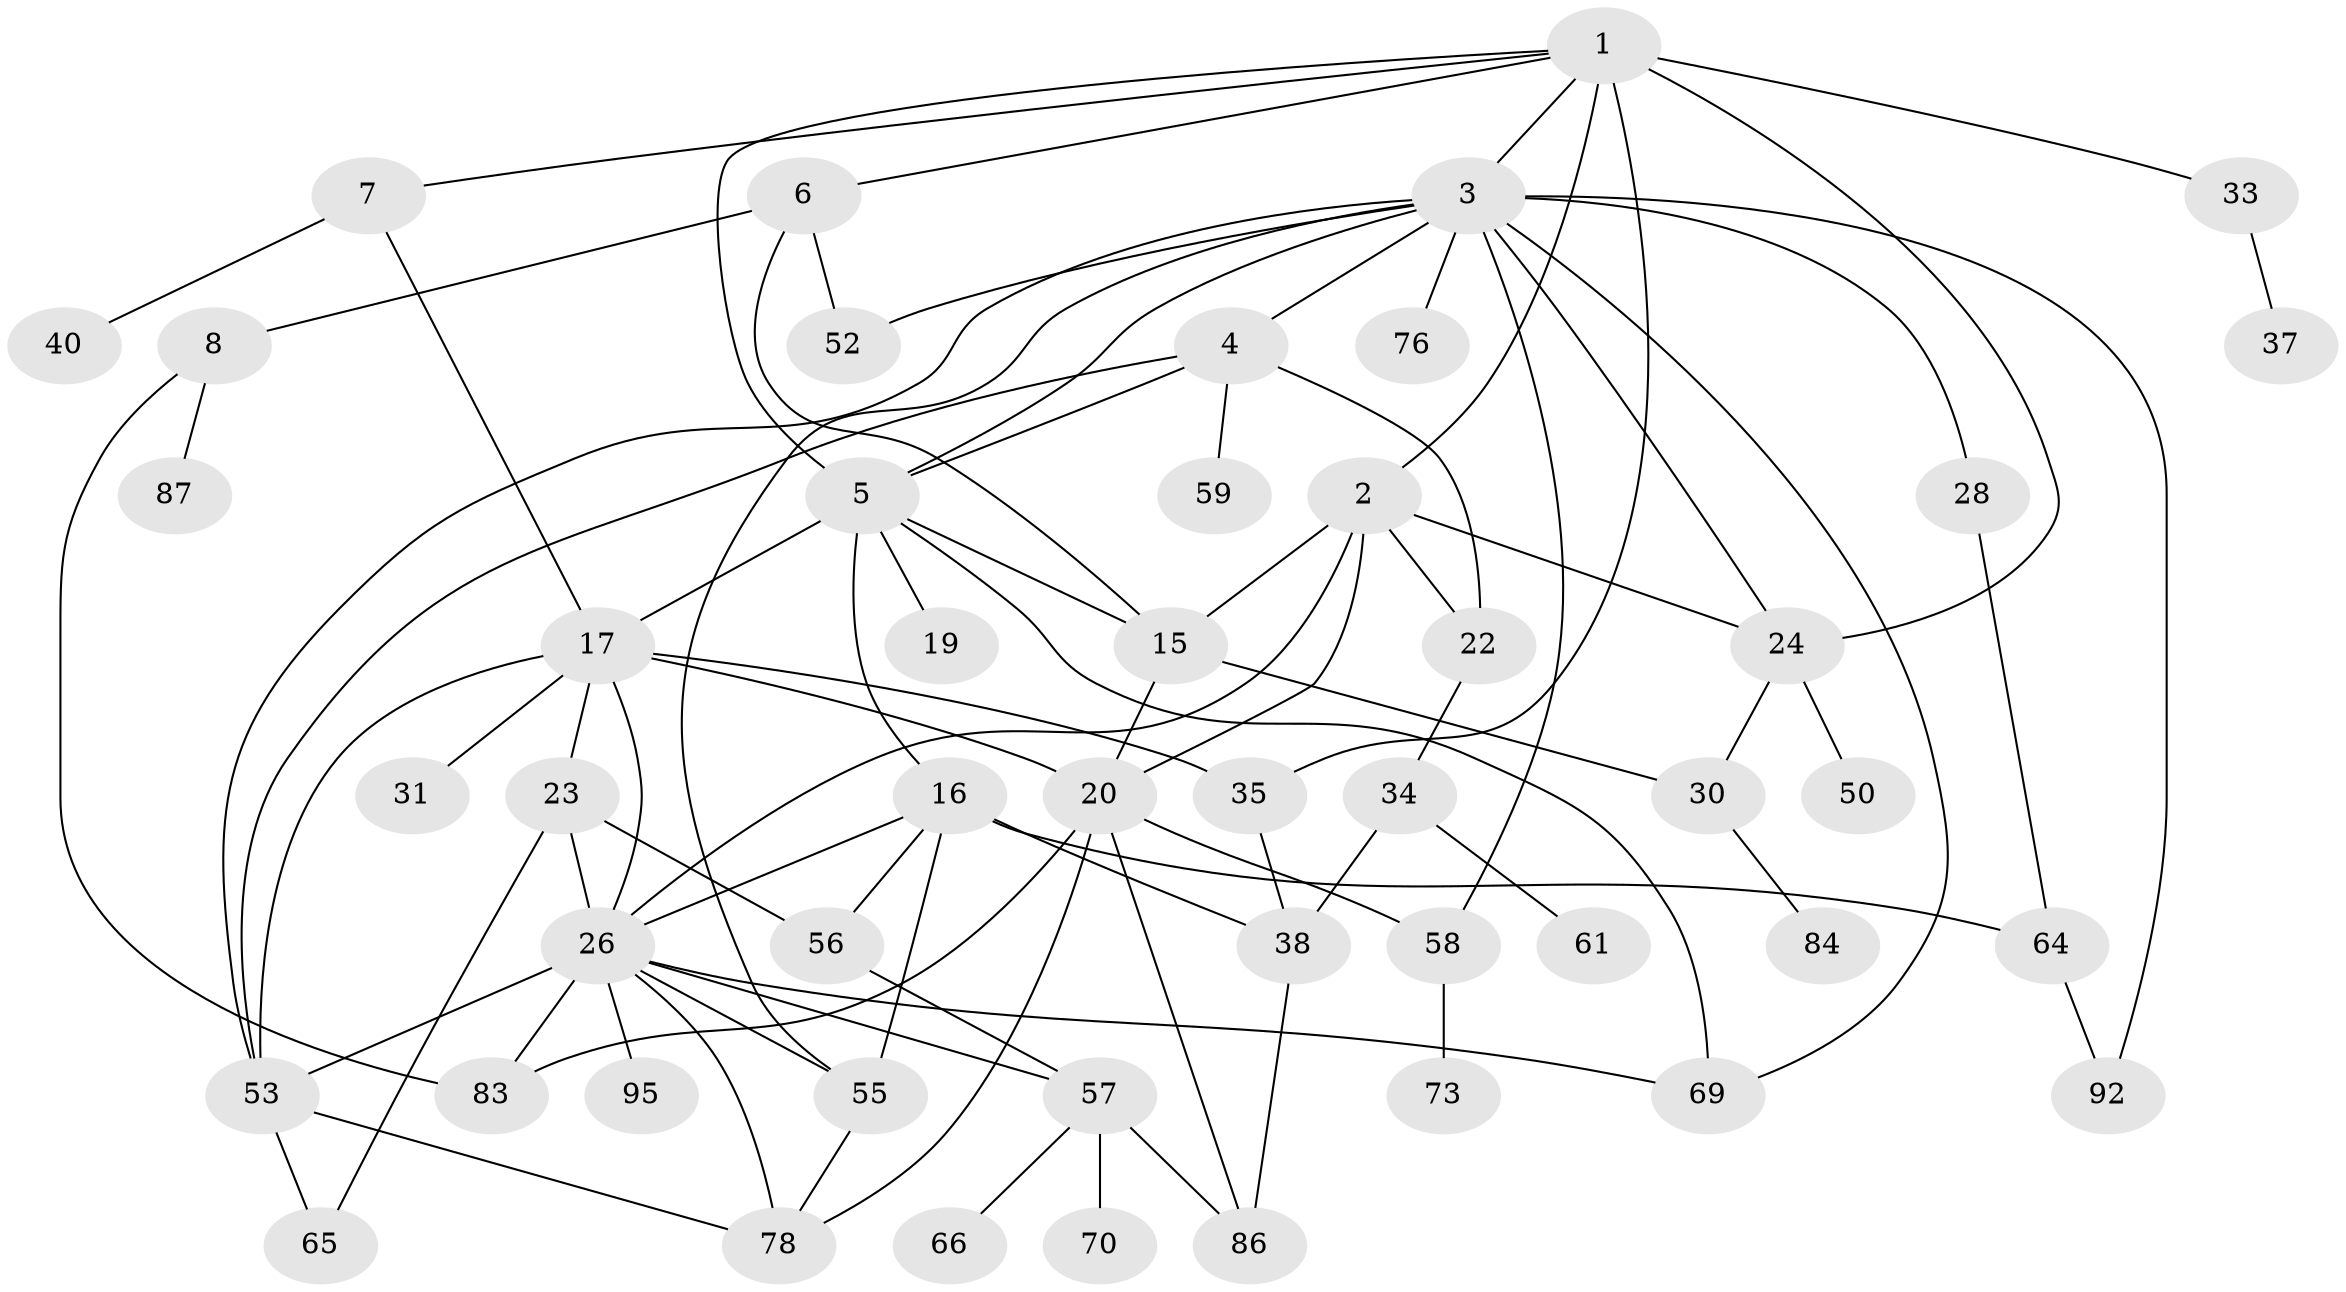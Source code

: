 // original degree distribution, {8: 0.01020408163265306, 6: 0.04081632653061224, 5: 0.07142857142857142, 4: 0.14285714285714285, 2: 0.19387755102040816, 3: 0.2857142857142857, 1: 0.25510204081632654}
// Generated by graph-tools (version 1.1) at 2025/16/03/04/25 18:16:55]
// undirected, 49 vertices, 86 edges
graph export_dot {
graph [start="1"]
  node [color=gray90,style=filled];
  1;
  2;
  3 [super="+12+11"];
  4 [super="+13"];
  5 [super="+10+14+43"];
  6;
  7 [super="+18+47"];
  8 [super="+9"];
  15 [super="+62+42+39"];
  16 [super="+46"];
  17 [super="+21"];
  19;
  20 [super="+67+82"];
  22;
  23 [super="+29+44"];
  24 [super="+25"];
  26 [super="+74+54+27"];
  28 [super="+88"];
  30 [super="+79"];
  31;
  33;
  34;
  35 [super="+93+49"];
  37;
  38 [super="+48+68"];
  40;
  50;
  52;
  53 [super="+72"];
  55 [super="+77"];
  56;
  57 [super="+75+63"];
  58;
  59;
  61;
  64 [super="+80"];
  65 [super="+81"];
  66 [super="+96"];
  69;
  70;
  73;
  76;
  78;
  83;
  84;
  86;
  87;
  92;
  95;
  1 -- 2;
  1 -- 3;
  1 -- 5;
  1 -- 6;
  1 -- 7;
  1 -- 33;
  1 -- 35;
  1 -- 24;
  2 -- 24;
  2 -- 22;
  2 -- 20;
  2 -- 26;
  2 -- 15;
  3 -- 4;
  3 -- 92;
  3 -- 69;
  3 -- 58;
  3 -- 28;
  3 -- 52;
  3 -- 5;
  3 -- 53;
  3 -- 55;
  3 -- 24;
  3 -- 76;
  4 -- 22;
  4 -- 59;
  4 -- 53;
  4 -- 5;
  5 -- 69;
  5 -- 16;
  5 -- 19;
  5 -- 17;
  5 -- 15;
  6 -- 8;
  6 -- 15;
  6 -- 52;
  7 -- 17;
  7 -- 40;
  8 -- 83;
  8 -- 87;
  15 -- 20;
  15 -- 30;
  16 -- 38;
  16 -- 64;
  16 -- 55;
  16 -- 56;
  16 -- 26;
  17 -- 20;
  17 -- 53;
  17 -- 35;
  17 -- 23;
  17 -- 26;
  17 -- 31;
  20 -- 83;
  20 -- 86;
  20 -- 78;
  20 -- 58;
  22 -- 34;
  23 -- 56;
  23 -- 65;
  23 -- 26;
  24 -- 30;
  24 -- 50;
  26 -- 95;
  26 -- 53;
  26 -- 78;
  26 -- 83;
  26 -- 69;
  26 -- 55;
  26 -- 57;
  28 -- 64;
  30 -- 84;
  33 -- 37;
  34 -- 38;
  34 -- 61;
  35 -- 38;
  38 -- 86;
  53 -- 65;
  53 -- 78;
  55 -- 78;
  56 -- 57;
  57 -- 86;
  57 -- 66;
  57 -- 70;
  58 -- 73;
  64 -- 92;
}
